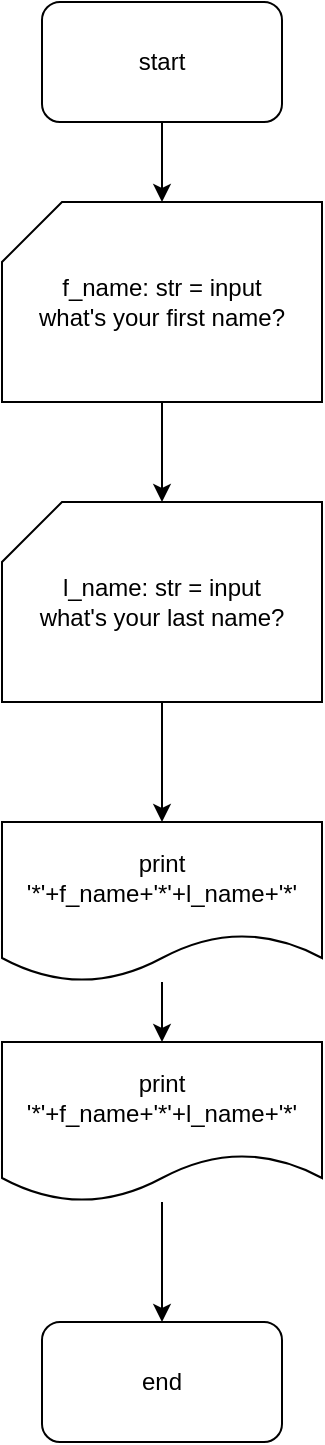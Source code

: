 <mxfile version="24.7.8">
  <diagram name="Page-1" id="EU_9g6YKppFDLxQ-yd42">
    <mxGraphModel dx="1042" dy="533" grid="1" gridSize="10" guides="1" tooltips="1" connect="1" arrows="1" fold="1" page="1" pageScale="1" pageWidth="850" pageHeight="1100" math="0" shadow="0">
      <root>
        <mxCell id="0" />
        <mxCell id="1" parent="0" />
        <mxCell id="SAXbf2U_s-x0KDOaSMLF-8" value="" style="edgeStyle=orthogonalEdgeStyle;rounded=0;orthogonalLoop=1;jettySize=auto;html=1;" parent="1" source="SAXbf2U_s-x0KDOaSMLF-1" edge="1">
          <mxGeometry relative="1" as="geometry">
            <mxPoint x="450" y="130" as="targetPoint" />
          </mxGeometry>
        </mxCell>
        <mxCell id="SAXbf2U_s-x0KDOaSMLF-1" value="start" style="rounded=1;whiteSpace=wrap;html=1;" parent="1" vertex="1">
          <mxGeometry x="390" y="30" width="120" height="60" as="geometry" />
        </mxCell>
        <mxCell id="SAXbf2U_s-x0KDOaSMLF-2" value="end" style="rounded=1;whiteSpace=wrap;html=1;" parent="1" vertex="1">
          <mxGeometry x="390" y="690" width="120" height="60" as="geometry" />
        </mxCell>
        <mxCell id="0Gw7U9aOs5xz0O3_zmvB-9" value="" style="edgeStyle=orthogonalEdgeStyle;rounded=0;orthogonalLoop=1;jettySize=auto;html=1;" edge="1" parent="1" source="0Gw7U9aOs5xz0O3_zmvB-7" target="0Gw7U9aOs5xz0O3_zmvB-8">
          <mxGeometry relative="1" as="geometry" />
        </mxCell>
        <mxCell id="0Gw7U9aOs5xz0O3_zmvB-7" value="f_name: str = input&lt;div&gt;what&#39;s your first name?&lt;/div&gt;" style="shape=card;whiteSpace=wrap;html=1;" vertex="1" parent="1">
          <mxGeometry x="370" y="130" width="160" height="100" as="geometry" />
        </mxCell>
        <mxCell id="0Gw7U9aOs5xz0O3_zmvB-11" value="" style="edgeStyle=orthogonalEdgeStyle;rounded=0;orthogonalLoop=1;jettySize=auto;html=1;" edge="1" parent="1" source="0Gw7U9aOs5xz0O3_zmvB-8" target="0Gw7U9aOs5xz0O3_zmvB-10">
          <mxGeometry relative="1" as="geometry" />
        </mxCell>
        <mxCell id="0Gw7U9aOs5xz0O3_zmvB-8" value="l_name: str = input&lt;div&gt;what&#39;s your last name?&lt;/div&gt;" style="shape=card;whiteSpace=wrap;html=1;" vertex="1" parent="1">
          <mxGeometry x="370" y="280" width="160" height="100" as="geometry" />
        </mxCell>
        <mxCell id="0Gw7U9aOs5xz0O3_zmvB-16" value="" style="edgeStyle=orthogonalEdgeStyle;rounded=0;orthogonalLoop=1;jettySize=auto;html=1;" edge="1" parent="1" source="0Gw7U9aOs5xz0O3_zmvB-10" target="0Gw7U9aOs5xz0O3_zmvB-13">
          <mxGeometry relative="1" as="geometry" />
        </mxCell>
        <mxCell id="0Gw7U9aOs5xz0O3_zmvB-10" value="print&lt;div&gt;&#39;*&#39;+f_name+&#39;*&#39;+l_name+&#39;*&#39;&lt;/div&gt;" style="shape=document;whiteSpace=wrap;html=1;boundedLbl=1;" vertex="1" parent="1">
          <mxGeometry x="370" y="440" width="160" height="80" as="geometry" />
        </mxCell>
        <mxCell id="0Gw7U9aOs5xz0O3_zmvB-17" value="" style="edgeStyle=orthogonalEdgeStyle;rounded=0;orthogonalLoop=1;jettySize=auto;html=1;" edge="1" parent="1" source="0Gw7U9aOs5xz0O3_zmvB-13" target="SAXbf2U_s-x0KDOaSMLF-2">
          <mxGeometry relative="1" as="geometry" />
        </mxCell>
        <mxCell id="0Gw7U9aOs5xz0O3_zmvB-13" value="print&lt;div&gt;&#39;*&#39;+f_name+&#39;*&#39;+l_name+&#39;*&#39;&lt;/div&gt;" style="shape=document;whiteSpace=wrap;html=1;boundedLbl=1;" vertex="1" parent="1">
          <mxGeometry x="370" y="550" width="160" height="80" as="geometry" />
        </mxCell>
      </root>
    </mxGraphModel>
  </diagram>
</mxfile>
